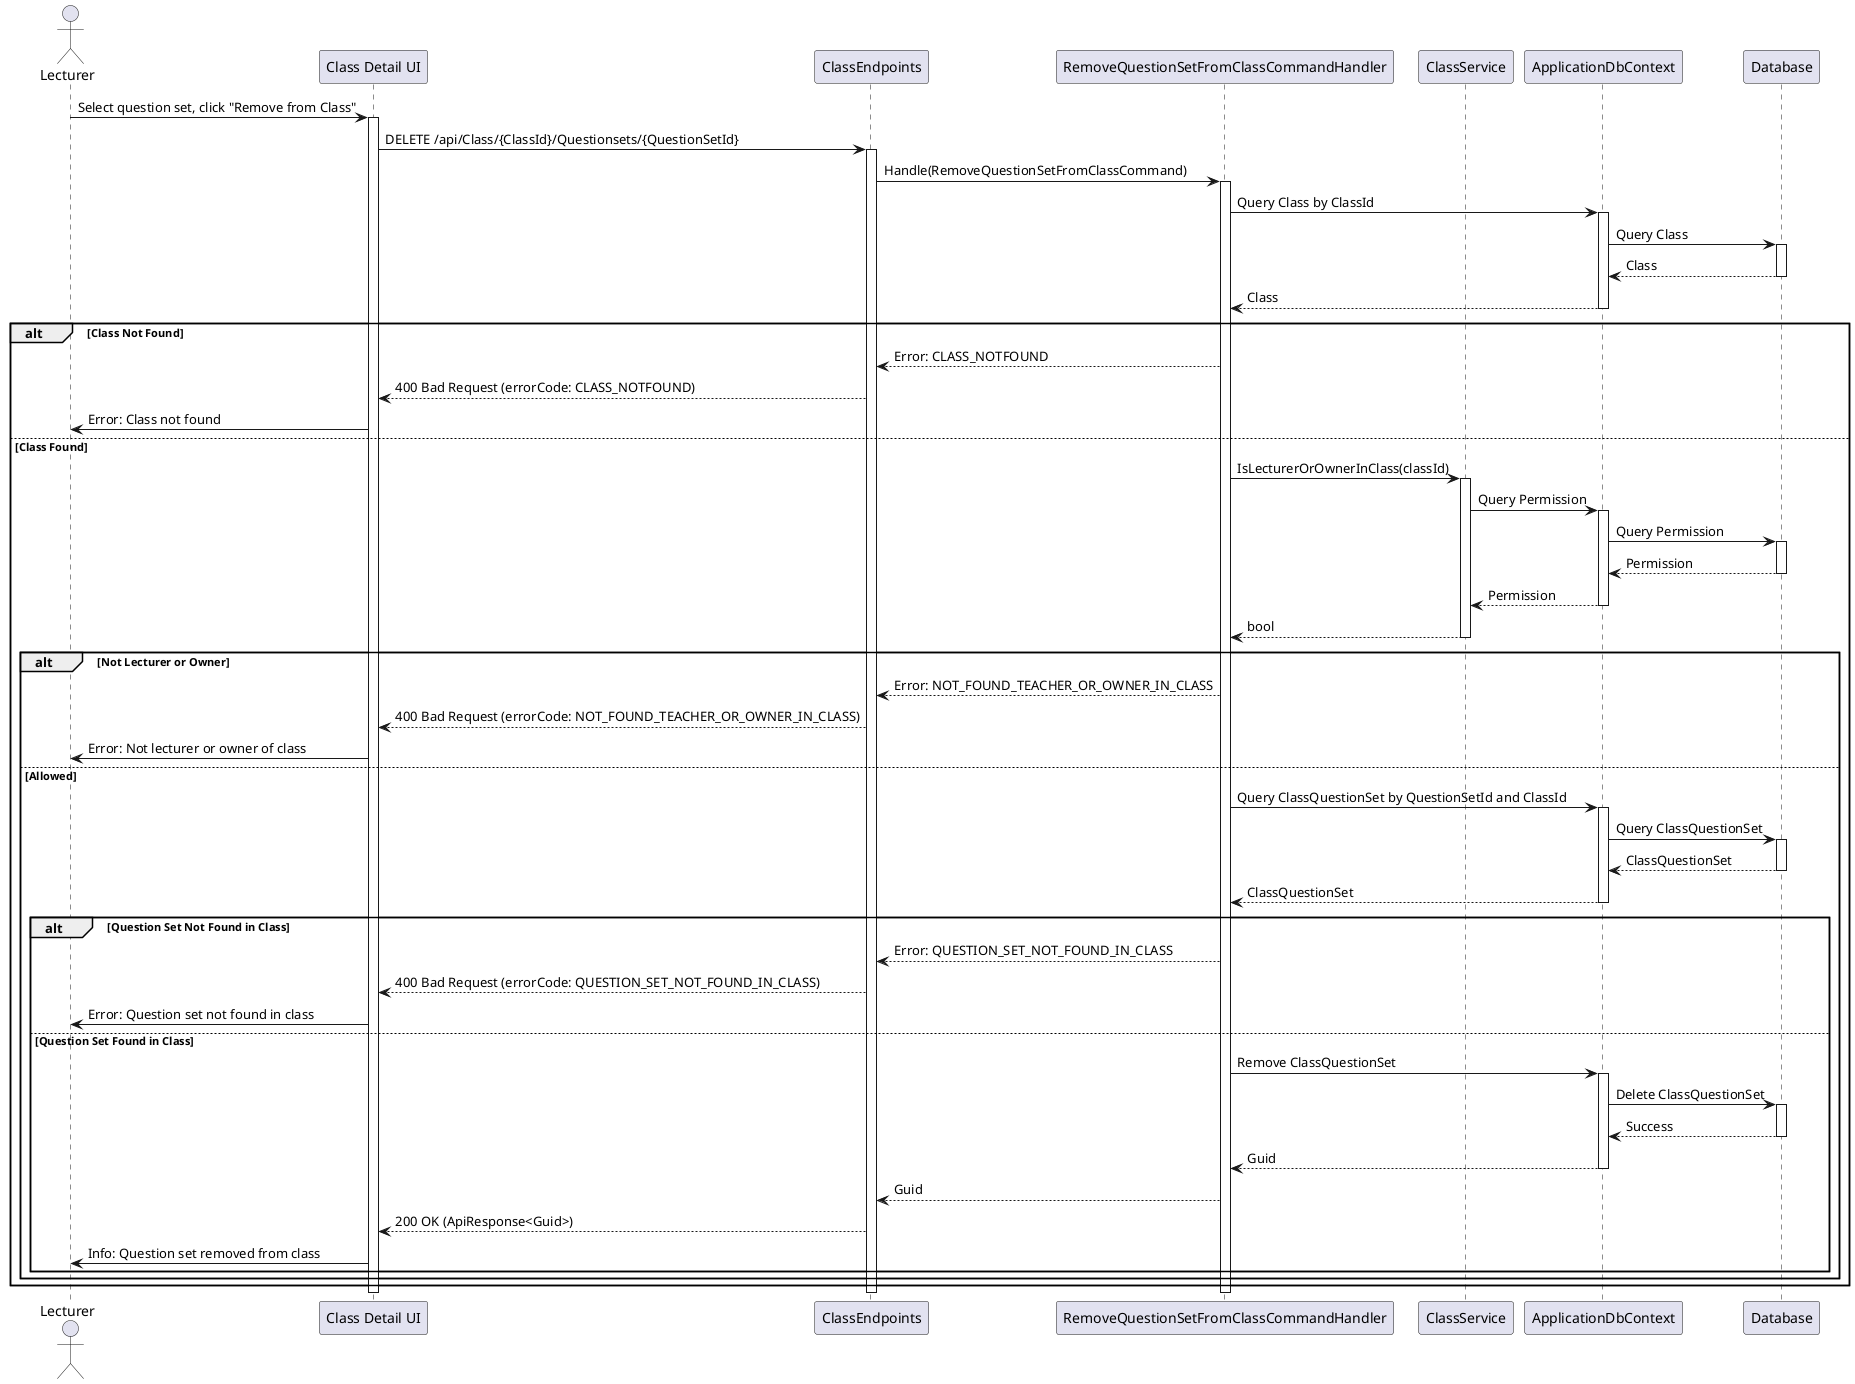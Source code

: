 @startuml
actor "Lecturer" as User
participant "Class Detail UI" as UI
participant ClassEndpoints
participant RemoveQuestionSetFromClassCommandHandler as Handler
participant ClassService
participant ApplicationDbContext
participant Database

User -> UI : Select question set, click "Remove from Class"
activate UI
UI -> ClassEndpoints : DELETE /api/Class/{ClassId}/Questionsets/{QuestionSetId}
activate ClassEndpoints
ClassEndpoints -> Handler : Handle(RemoveQuestionSetFromClassCommand)
activate Handler
Handler -> ApplicationDbContext : Query Class by ClassId
activate ApplicationDbContext
ApplicationDbContext -> Database : Query Class
activate Database
Database --> ApplicationDbContext : Class
deactivate Database
ApplicationDbContext --> Handler : Class
deactivate ApplicationDbContext
alt Class Not Found
    Handler --> ClassEndpoints : Error: CLASS_NOTFOUND
    ClassEndpoints --> UI : 400 Bad Request (errorCode: CLASS_NOTFOUND)
    UI -> User : Error: Class not found
else Class Found
    Handler -> ClassService : IsLecturerOrOwnerInClass(classId)
    activate ClassService
    ClassService -> ApplicationDbContext : Query Permission
    activate ApplicationDbContext
    ApplicationDbContext -> Database : Query Permission
    activate Database
    Database --> ApplicationDbContext : Permission
    deactivate Database
    ApplicationDbContext --> ClassService : Permission
    deactivate ApplicationDbContext
    ClassService --> Handler : bool
    deactivate ClassService
    alt Not Lecturer or Owner
        Handler --> ClassEndpoints : Error: NOT_FOUND_TEACHER_OR_OWNER_IN_CLASS
        ClassEndpoints --> UI : 400 Bad Request (errorCode: NOT_FOUND_TEACHER_OR_OWNER_IN_CLASS)
        UI -> User : Error: Not lecturer or owner of class
    else Allowed
        Handler -> ApplicationDbContext : Query ClassQuestionSet by QuestionSetId and ClassId
        activate ApplicationDbContext
        ApplicationDbContext -> Database : Query ClassQuestionSet
        activate Database
        Database --> ApplicationDbContext : ClassQuestionSet
        deactivate Database
        ApplicationDbContext --> Handler : ClassQuestionSet
        deactivate ApplicationDbContext
        alt Question Set Not Found in Class
            Handler --> ClassEndpoints : Error: QUESTION_SET_NOT_FOUND_IN_CLASS
            ClassEndpoints --> UI : 400 Bad Request (errorCode: QUESTION_SET_NOT_FOUND_IN_CLASS)
            UI -> User : Error: Question set not found in class
        else Question Set Found in Class
            Handler -> ApplicationDbContext : Remove ClassQuestionSet
            activate ApplicationDbContext
            ApplicationDbContext -> Database : Delete ClassQuestionSet
            activate Database
            Database --> ApplicationDbContext : Success
            deactivate Database
            ApplicationDbContext --> Handler : Guid
            deactivate ApplicationDbContext
            Handler --> ClassEndpoints : Guid
            ClassEndpoints --> UI : 200 OK (ApiResponse<Guid>)
            UI -> User : Info: Question set removed from class
        end
    end
end
deactivate Handler
deactivate ClassEndpoints
deactivate UI
@enduml